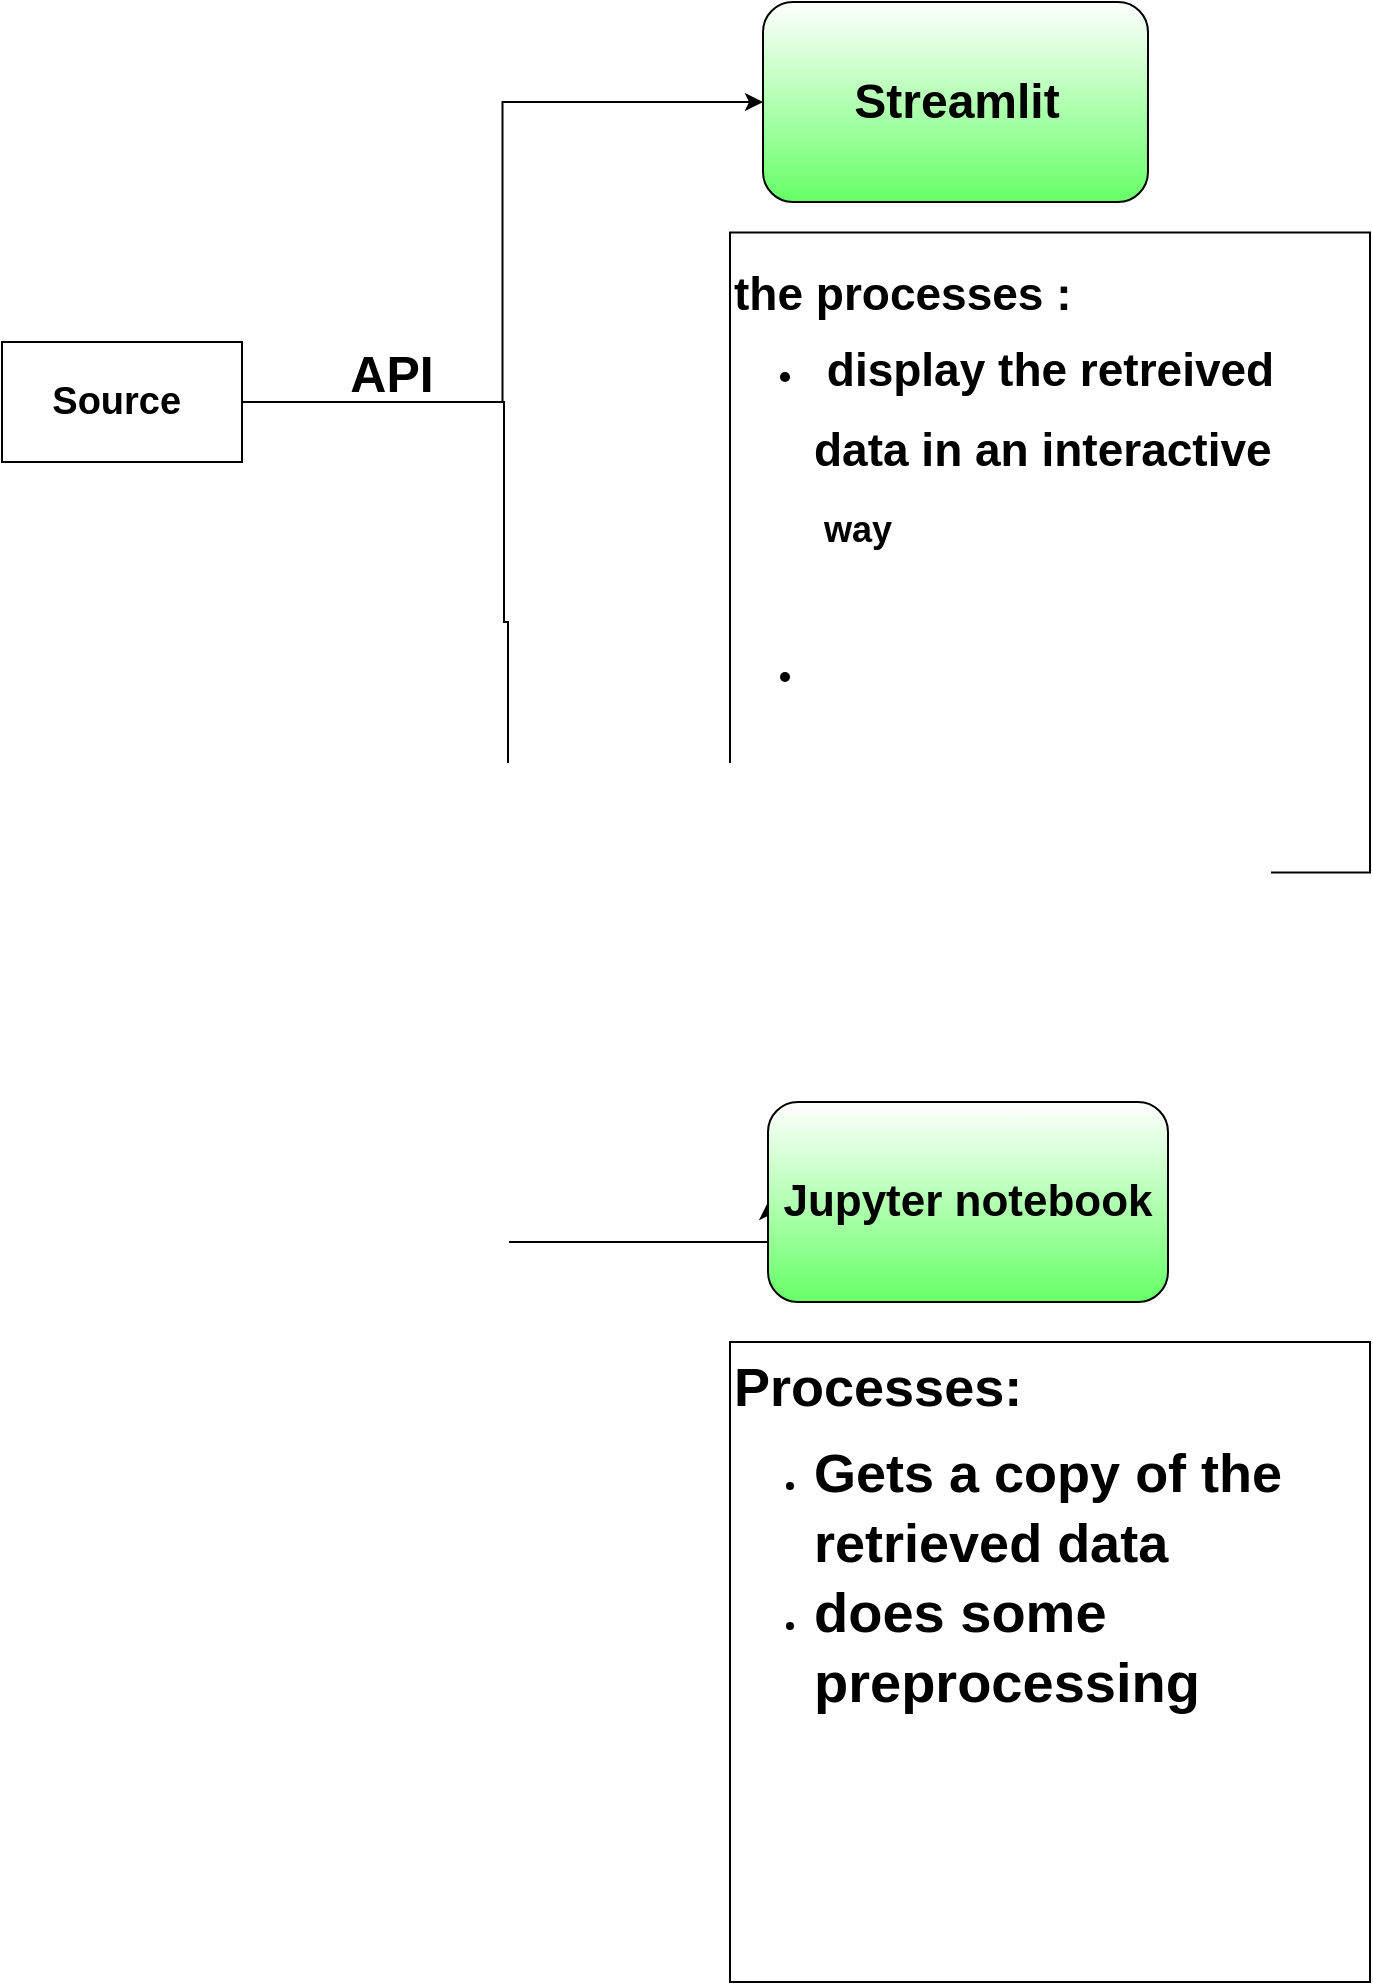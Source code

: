 <mxfile version="24.4.4" type="device">
  <diagram name="Page-1" id="EFJrntQRO9CBf9CFSAvQ">
    <mxGraphModel dx="2228" dy="1116" grid="1" gridSize="10" guides="1" tooltips="1" connect="1" arrows="1" fold="1" page="1" pageScale="1" pageWidth="850" pageHeight="1100" math="0" shadow="0">
      <root>
        <mxCell id="0" />
        <mxCell id="1" parent="0" />
        <mxCell id="RXPgD_uq9TEfxg7R3vYd-7" style="edgeStyle=orthogonalEdgeStyle;rounded=0;orthogonalLoop=1;jettySize=auto;html=1;entryX=0;entryY=0.5;entryDx=0;entryDy=0;" edge="1" parent="1" source="RXPgD_uq9TEfxg7R3vYd-1" target="RXPgD_uq9TEfxg7R3vYd-2">
          <mxGeometry relative="1" as="geometry" />
        </mxCell>
        <mxCell id="RXPgD_uq9TEfxg7R3vYd-8" style="edgeStyle=orthogonalEdgeStyle;rounded=0;orthogonalLoop=1;jettySize=auto;html=1;entryX=0;entryY=0.5;entryDx=0;entryDy=0;" edge="1" parent="1" target="RXPgD_uq9TEfxg7R3vYd-3">
          <mxGeometry relative="1" as="geometry">
            <mxPoint x="185" y="230" as="sourcePoint" />
            <mxPoint x="438" y="340" as="targetPoint" />
            <Array as="points">
              <mxPoint x="318" y="230" />
              <mxPoint x="318" y="340" />
              <mxPoint x="320" y="340" />
              <mxPoint x="320" y="650" />
            </Array>
          </mxGeometry>
        </mxCell>
        <mxCell id="RXPgD_uq9TEfxg7R3vYd-1" value="&lt;b&gt;&lt;font style=&quot;font-size: 19px;&quot;&gt;Source&amp;nbsp;&lt;/font&gt;&lt;/b&gt;" style="rounded=0;whiteSpace=wrap;html=1;" vertex="1" parent="1">
          <mxGeometry x="67" y="200" width="120" height="60" as="geometry" />
        </mxCell>
        <mxCell id="RXPgD_uq9TEfxg7R3vYd-2" value="&lt;b&gt;&lt;font style=&quot;font-size: 24px;&quot;&gt;Streamlit&lt;/font&gt;&lt;/b&gt;" style="rounded=1;whiteSpace=wrap;html=1;gradientColor=#66FF66;" vertex="1" parent="1">
          <mxGeometry x="447.5" y="30" width="192.5" height="100" as="geometry" />
        </mxCell>
        <mxCell id="RXPgD_uq9TEfxg7R3vYd-3" value="&lt;b&gt;&lt;font style=&quot;font-size: 22px;&quot;&gt;Jupyter notebook&lt;/font&gt;&lt;/b&gt;" style="rounded=1;whiteSpace=wrap;html=1;gradientColor=#66FF66;" vertex="1" parent="1">
          <mxGeometry x="450" y="580" width="200" height="100" as="geometry" />
        </mxCell>
        <mxCell id="RXPgD_uq9TEfxg7R3vYd-9" value="&lt;b&gt;&lt;font style=&quot;font-size: 25px;&quot;&gt;API&lt;/font&gt;&lt;/b&gt;" style="text;strokeColor=none;align=center;fillColor=none;html=1;verticalAlign=middle;whiteSpace=wrap;rounded=0;" vertex="1" parent="1">
          <mxGeometry x="232" y="200" width="60" height="30" as="geometry" />
        </mxCell>
        <mxCell id="RXPgD_uq9TEfxg7R3vYd-10" value="&lt;div style=&quot;line-height: 100%;&quot;&gt;&lt;h2 style=&quot;line-height: 100%;&quot;&gt;&lt;span style=&quot;background-color: initial;&quot;&gt;&lt;font style=&quot;font-size: 23px;&quot;&gt;the processes :&lt;/font&gt;&lt;/span&gt;&lt;/h2&gt;&lt;h2 style=&quot;line-height: 100%;&quot;&gt;&lt;ul style=&quot;line-height: 100%;&quot;&gt;&lt;li&gt;&lt;span style=&quot;background-color: initial;&quot;&gt;&lt;font style=&quot;font-size: 23px;&quot;&gt;&amp;nbsp;display the retreived&amp;nbsp; &amp;nbsp; &amp;nbsp; &amp;nbsp; &amp;nbsp; &amp;nbsp; &amp;nbsp; &amp;nbsp; &amp;nbsp; &amp;nbsp; &amp;nbsp; &amp;nbsp; &amp;nbsp; &amp;nbsp; &amp;nbsp; &amp;nbsp; &amp;nbsp; &amp;nbsp; &amp;nbsp; &amp;nbsp; &amp;nbsp; &amp;nbsp; &amp;nbsp; &amp;nbsp; &amp;nbsp; &amp;nbsp; data in an interactive&amp;nbsp; &amp;nbsp; &amp;nbsp; &amp;nbsp; &amp;nbsp; &amp;nbsp; &amp;nbsp; &amp;nbsp; &amp;nbsp; &amp;nbsp; &amp;nbsp; &amp;nbsp; &amp;nbsp; &amp;nbsp; &amp;nbsp; &amp;nbsp; &amp;nbsp; &amp;nbsp; &amp;nbsp; &amp;nbsp; &amp;nbsp; &amp;nbsp; &amp;nbsp; &amp;nbsp; &amp;nbsp; &amp;nbsp; &lt;/font&gt;&lt;/span&gt;&amp;nbsp;way&lt;/li&gt;&lt;/ul&gt;&lt;div&gt;&lt;br&gt;&lt;/div&gt;&lt;div&gt;&lt;ul&gt;&lt;li&gt;&lt;br&gt;&lt;/li&gt;&lt;/ul&gt;&lt;/div&gt;&lt;/h2&gt;&lt;/div&gt;" style="whiteSpace=wrap;html=1;aspect=fixed;align=left;horizontal=1;verticalAlign=top;" vertex="1" parent="1">
          <mxGeometry x="431" y="145.25" width="320" height="320" as="geometry" />
        </mxCell>
        <mxCell id="RXPgD_uq9TEfxg7R3vYd-11" value="&lt;font style=&quot;font-size: 27px;&quot;&gt;Processes:&lt;/font&gt;&lt;div style=&quot;line-height: 250%;&quot;&gt;&lt;ul style=&quot;line-height: 250%;&quot;&gt;&lt;li&gt;&lt;font style=&quot;font-size: 27px;&quot;&gt;Gets a copy of the retrieved data&lt;/font&gt;&amp;nbsp;&lt;/li&gt;&lt;li&gt;&lt;font style=&quot;font-size: 28px;&quot;&gt;does some preprocessing&amp;nbsp;&amp;nbsp;&lt;/font&gt;&lt;/li&gt;&lt;/ul&gt;&lt;/div&gt;" style="whiteSpace=wrap;html=1;aspect=fixed;fontStyle=1;verticalAlign=top;align=left;" vertex="1" parent="1">
          <mxGeometry x="431" y="700" width="320" height="320" as="geometry" />
        </mxCell>
      </root>
    </mxGraphModel>
  </diagram>
</mxfile>
